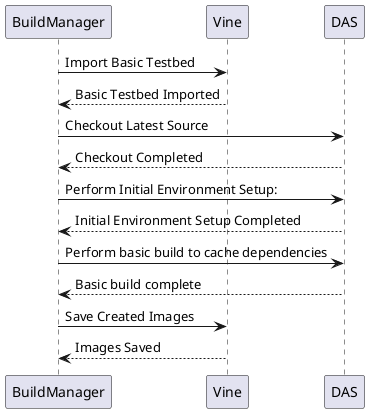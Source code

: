 @startuml

BuildManager -> Vine: Import Basic Testbed
Vine --> BuildManager: Basic Testbed Imported 
BuildManager -> DAS: Checkout Latest Source
DAS --> BuildManager: Checkout Completed
BuildManager -> DAS: Perform Initial Environment Setup:
DAS --> BuildManager: Initial Environment Setup Completed
BuildManager -> DAS: Perform basic build to cache dependencies
DAS --> BuildManager: Basic build complete
BuildManager -> Vine: Save Created Images
Vine --> BuildManager: Images Saved

@enduml
